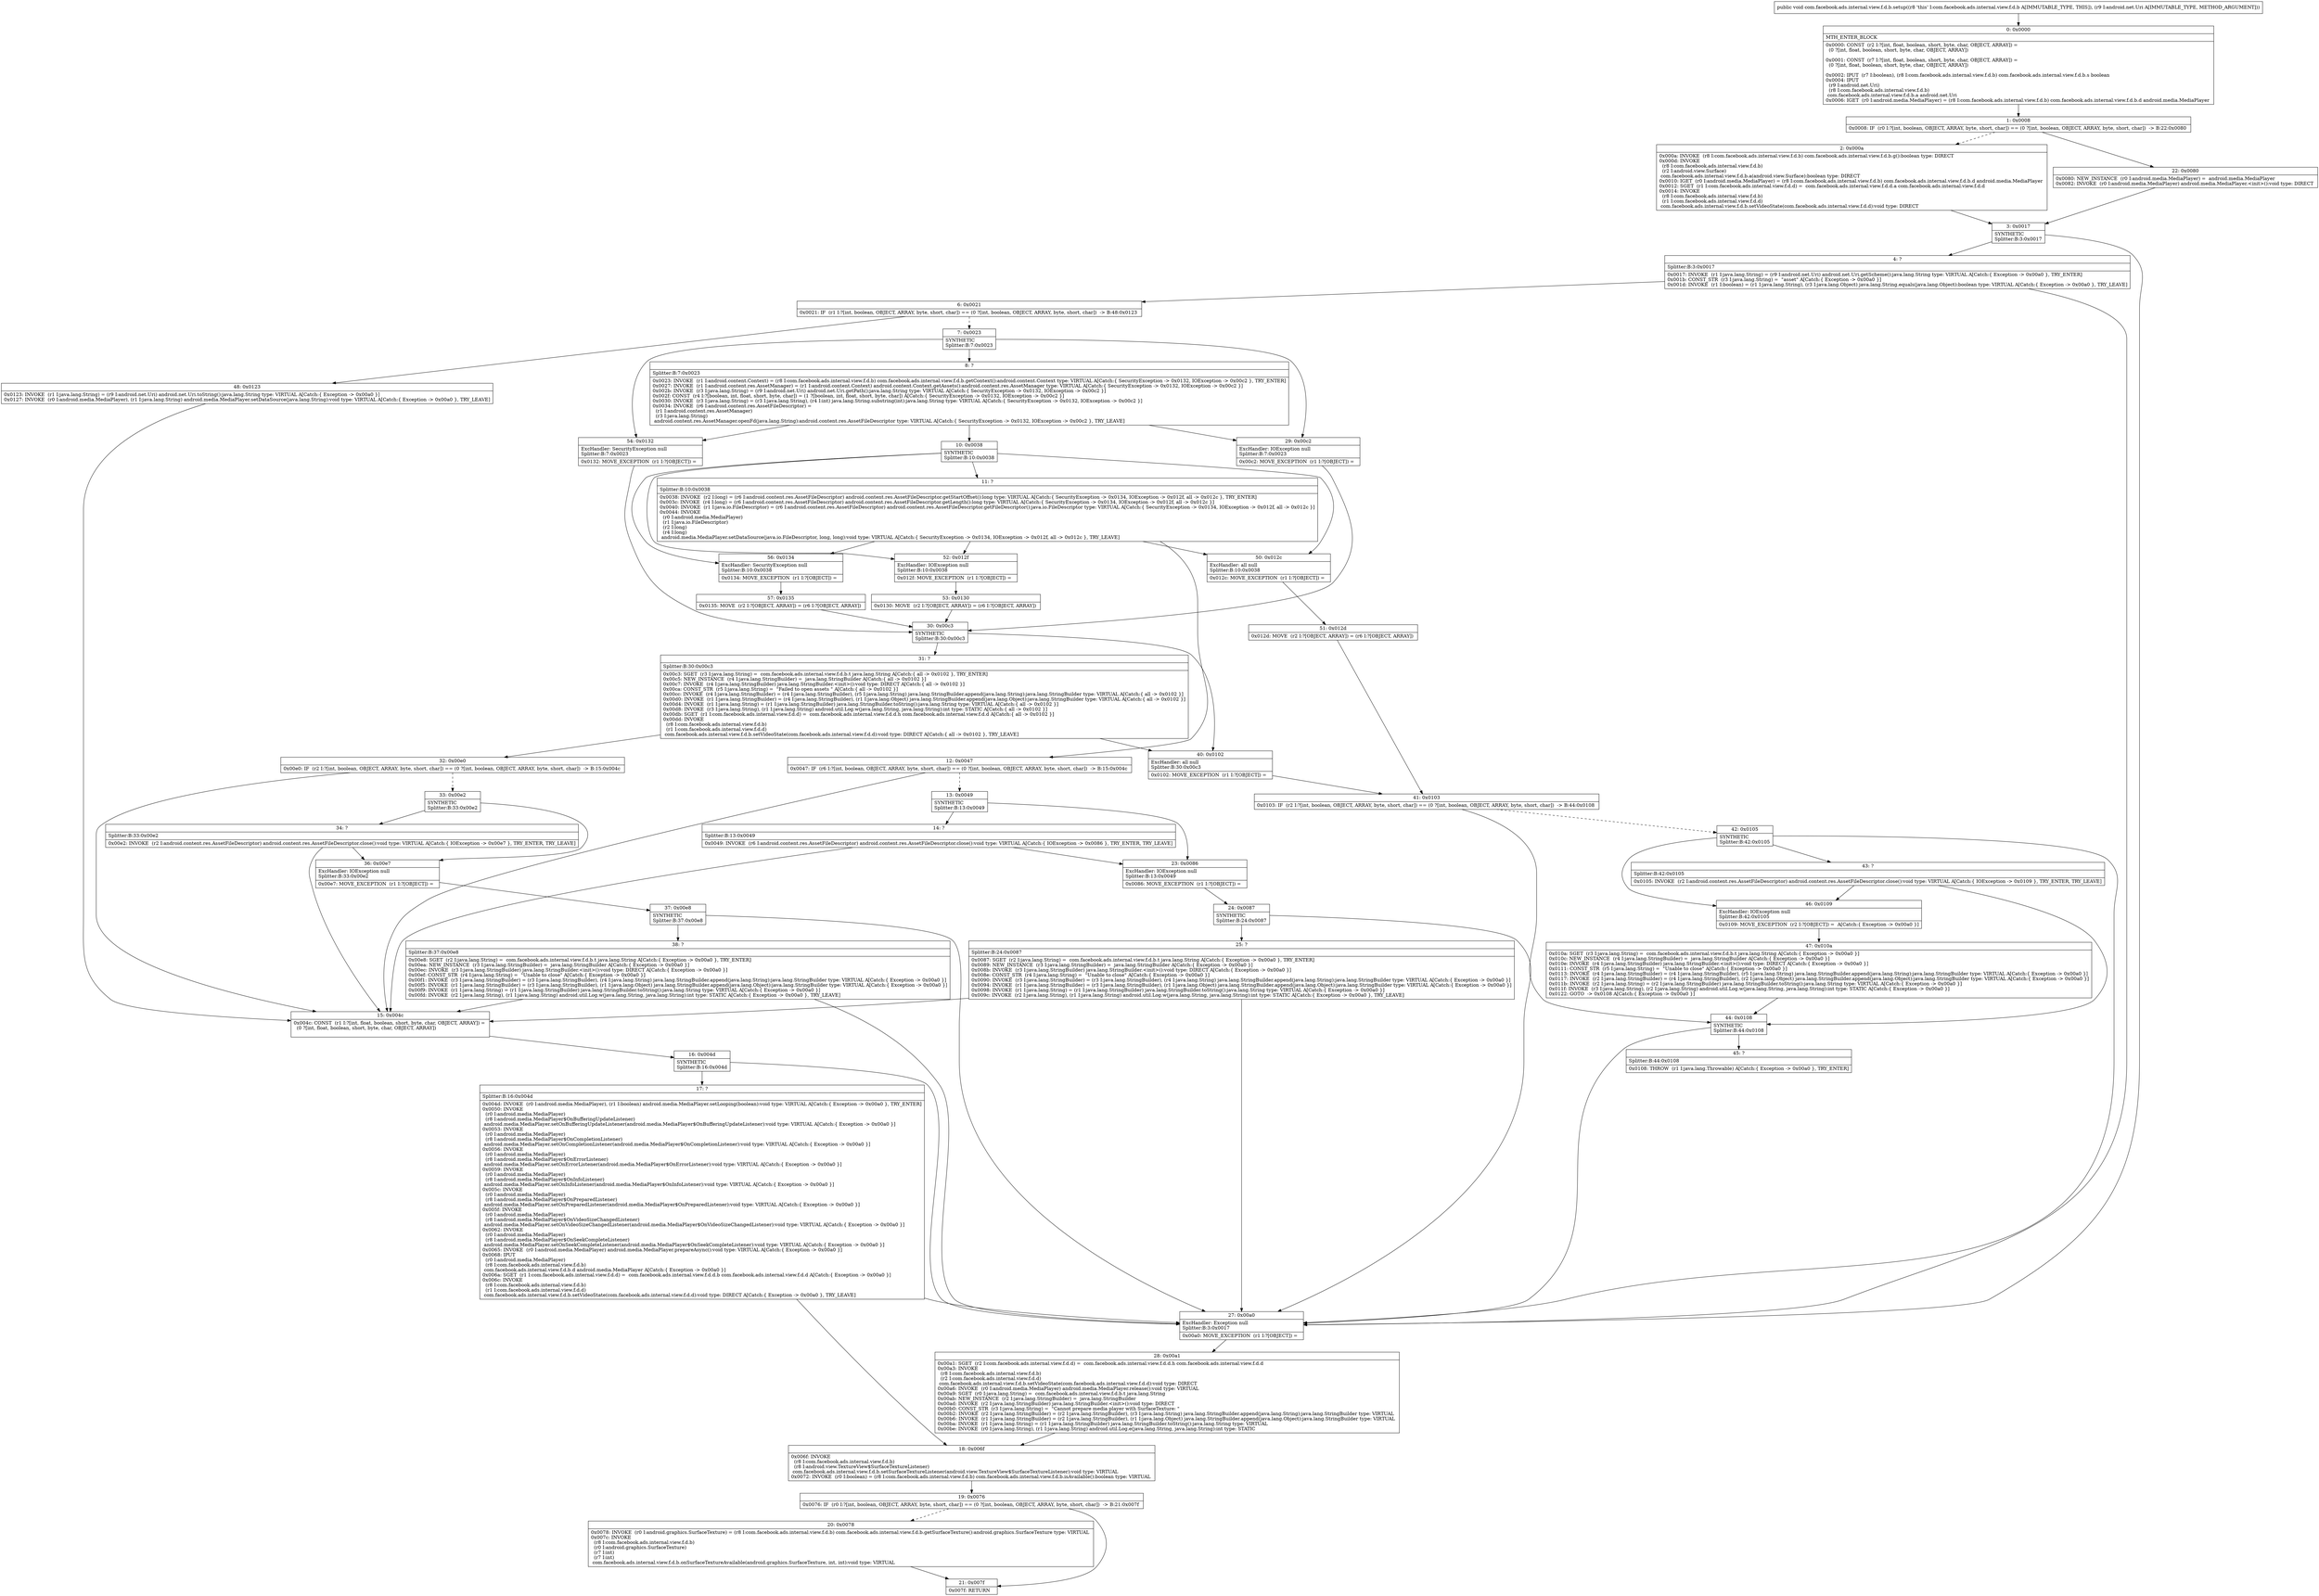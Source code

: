 digraph "CFG forcom.facebook.ads.internal.view.f.d.b.setup(Landroid\/net\/Uri;)V" {
Node_0 [shape=record,label="{0\:\ 0x0000|MTH_ENTER_BLOCK\l|0x0000: CONST  (r2 I:?[int, float, boolean, short, byte, char, OBJECT, ARRAY]) = \l  (0 ?[int, float, boolean, short, byte, char, OBJECT, ARRAY])\l \l0x0001: CONST  (r7 I:?[int, float, boolean, short, byte, char, OBJECT, ARRAY]) = \l  (0 ?[int, float, boolean, short, byte, char, OBJECT, ARRAY])\l \l0x0002: IPUT  (r7 I:boolean), (r8 I:com.facebook.ads.internal.view.f.d.b) com.facebook.ads.internal.view.f.d.b.s boolean \l0x0004: IPUT  \l  (r9 I:android.net.Uri)\l  (r8 I:com.facebook.ads.internal.view.f.d.b)\l com.facebook.ads.internal.view.f.d.b.a android.net.Uri \l0x0006: IGET  (r0 I:android.media.MediaPlayer) = (r8 I:com.facebook.ads.internal.view.f.d.b) com.facebook.ads.internal.view.f.d.b.d android.media.MediaPlayer \l}"];
Node_1 [shape=record,label="{1\:\ 0x0008|0x0008: IF  (r0 I:?[int, boolean, OBJECT, ARRAY, byte, short, char]) == (0 ?[int, boolean, OBJECT, ARRAY, byte, short, char])  \-\> B:22:0x0080 \l}"];
Node_2 [shape=record,label="{2\:\ 0x000a|0x000a: INVOKE  (r8 I:com.facebook.ads.internal.view.f.d.b) com.facebook.ads.internal.view.f.d.b.g():boolean type: DIRECT \l0x000d: INVOKE  \l  (r8 I:com.facebook.ads.internal.view.f.d.b)\l  (r2 I:android.view.Surface)\l com.facebook.ads.internal.view.f.d.b.a(android.view.Surface):boolean type: DIRECT \l0x0010: IGET  (r0 I:android.media.MediaPlayer) = (r8 I:com.facebook.ads.internal.view.f.d.b) com.facebook.ads.internal.view.f.d.b.d android.media.MediaPlayer \l0x0012: SGET  (r1 I:com.facebook.ads.internal.view.f.d.d) =  com.facebook.ads.internal.view.f.d.d.a com.facebook.ads.internal.view.f.d.d \l0x0014: INVOKE  \l  (r8 I:com.facebook.ads.internal.view.f.d.b)\l  (r1 I:com.facebook.ads.internal.view.f.d.d)\l com.facebook.ads.internal.view.f.d.b.setVideoState(com.facebook.ads.internal.view.f.d.d):void type: DIRECT \l}"];
Node_3 [shape=record,label="{3\:\ 0x0017|SYNTHETIC\lSplitter:B:3:0x0017\l}"];
Node_4 [shape=record,label="{4\:\ ?|Splitter:B:3:0x0017\l|0x0017: INVOKE  (r1 I:java.lang.String) = (r9 I:android.net.Uri) android.net.Uri.getScheme():java.lang.String type: VIRTUAL A[Catch:\{ Exception \-\> 0x00a0 \}, TRY_ENTER]\l0x001b: CONST_STR  (r3 I:java.lang.String) =  \"asset\" A[Catch:\{ Exception \-\> 0x00a0 \}]\l0x001d: INVOKE  (r1 I:boolean) = (r1 I:java.lang.String), (r3 I:java.lang.Object) java.lang.String.equals(java.lang.Object):boolean type: VIRTUAL A[Catch:\{ Exception \-\> 0x00a0 \}, TRY_LEAVE]\l}"];
Node_6 [shape=record,label="{6\:\ 0x0021|0x0021: IF  (r1 I:?[int, boolean, OBJECT, ARRAY, byte, short, char]) == (0 ?[int, boolean, OBJECT, ARRAY, byte, short, char])  \-\> B:48:0x0123 \l}"];
Node_7 [shape=record,label="{7\:\ 0x0023|SYNTHETIC\lSplitter:B:7:0x0023\l}"];
Node_8 [shape=record,label="{8\:\ ?|Splitter:B:7:0x0023\l|0x0023: INVOKE  (r1 I:android.content.Context) = (r8 I:com.facebook.ads.internal.view.f.d.b) com.facebook.ads.internal.view.f.d.b.getContext():android.content.Context type: VIRTUAL A[Catch:\{ SecurityException \-\> 0x0132, IOException \-\> 0x00c2 \}, TRY_ENTER]\l0x0027: INVOKE  (r1 I:android.content.res.AssetManager) = (r1 I:android.content.Context) android.content.Context.getAssets():android.content.res.AssetManager type: VIRTUAL A[Catch:\{ SecurityException \-\> 0x0132, IOException \-\> 0x00c2 \}]\l0x002b: INVOKE  (r3 I:java.lang.String) = (r9 I:android.net.Uri) android.net.Uri.getPath():java.lang.String type: VIRTUAL A[Catch:\{ SecurityException \-\> 0x0132, IOException \-\> 0x00c2 \}]\l0x002f: CONST  (r4 I:?[boolean, int, float, short, byte, char]) = (1 ?[boolean, int, float, short, byte, char]) A[Catch:\{ SecurityException \-\> 0x0132, IOException \-\> 0x00c2 \}]\l0x0030: INVOKE  (r3 I:java.lang.String) = (r3 I:java.lang.String), (r4 I:int) java.lang.String.substring(int):java.lang.String type: VIRTUAL A[Catch:\{ SecurityException \-\> 0x0132, IOException \-\> 0x00c2 \}]\l0x0034: INVOKE  (r6 I:android.content.res.AssetFileDescriptor) = \l  (r1 I:android.content.res.AssetManager)\l  (r3 I:java.lang.String)\l android.content.res.AssetManager.openFd(java.lang.String):android.content.res.AssetFileDescriptor type: VIRTUAL A[Catch:\{ SecurityException \-\> 0x0132, IOException \-\> 0x00c2 \}, TRY_LEAVE]\l}"];
Node_10 [shape=record,label="{10\:\ 0x0038|SYNTHETIC\lSplitter:B:10:0x0038\l}"];
Node_11 [shape=record,label="{11\:\ ?|Splitter:B:10:0x0038\l|0x0038: INVOKE  (r2 I:long) = (r6 I:android.content.res.AssetFileDescriptor) android.content.res.AssetFileDescriptor.getStartOffset():long type: VIRTUAL A[Catch:\{ SecurityException \-\> 0x0134, IOException \-\> 0x012f, all \-\> 0x012c \}, TRY_ENTER]\l0x003c: INVOKE  (r4 I:long) = (r6 I:android.content.res.AssetFileDescriptor) android.content.res.AssetFileDescriptor.getLength():long type: VIRTUAL A[Catch:\{ SecurityException \-\> 0x0134, IOException \-\> 0x012f, all \-\> 0x012c \}]\l0x0040: INVOKE  (r1 I:java.io.FileDescriptor) = (r6 I:android.content.res.AssetFileDescriptor) android.content.res.AssetFileDescriptor.getFileDescriptor():java.io.FileDescriptor type: VIRTUAL A[Catch:\{ SecurityException \-\> 0x0134, IOException \-\> 0x012f, all \-\> 0x012c \}]\l0x0044: INVOKE  \l  (r0 I:android.media.MediaPlayer)\l  (r1 I:java.io.FileDescriptor)\l  (r2 I:long)\l  (r4 I:long)\l android.media.MediaPlayer.setDataSource(java.io.FileDescriptor, long, long):void type: VIRTUAL A[Catch:\{ SecurityException \-\> 0x0134, IOException \-\> 0x012f, all \-\> 0x012c \}, TRY_LEAVE]\l}"];
Node_12 [shape=record,label="{12\:\ 0x0047|0x0047: IF  (r6 I:?[int, boolean, OBJECT, ARRAY, byte, short, char]) == (0 ?[int, boolean, OBJECT, ARRAY, byte, short, char])  \-\> B:15:0x004c \l}"];
Node_13 [shape=record,label="{13\:\ 0x0049|SYNTHETIC\lSplitter:B:13:0x0049\l}"];
Node_14 [shape=record,label="{14\:\ ?|Splitter:B:13:0x0049\l|0x0049: INVOKE  (r6 I:android.content.res.AssetFileDescriptor) android.content.res.AssetFileDescriptor.close():void type: VIRTUAL A[Catch:\{ IOException \-\> 0x0086 \}, TRY_ENTER, TRY_LEAVE]\l}"];
Node_15 [shape=record,label="{15\:\ 0x004c|0x004c: CONST  (r1 I:?[int, float, boolean, short, byte, char, OBJECT, ARRAY]) = \l  (0 ?[int, float, boolean, short, byte, char, OBJECT, ARRAY])\l \l}"];
Node_16 [shape=record,label="{16\:\ 0x004d|SYNTHETIC\lSplitter:B:16:0x004d\l}"];
Node_17 [shape=record,label="{17\:\ ?|Splitter:B:16:0x004d\l|0x004d: INVOKE  (r0 I:android.media.MediaPlayer), (r1 I:boolean) android.media.MediaPlayer.setLooping(boolean):void type: VIRTUAL A[Catch:\{ Exception \-\> 0x00a0 \}, TRY_ENTER]\l0x0050: INVOKE  \l  (r0 I:android.media.MediaPlayer)\l  (r8 I:android.media.MediaPlayer$OnBufferingUpdateListener)\l android.media.MediaPlayer.setOnBufferingUpdateListener(android.media.MediaPlayer$OnBufferingUpdateListener):void type: VIRTUAL A[Catch:\{ Exception \-\> 0x00a0 \}]\l0x0053: INVOKE  \l  (r0 I:android.media.MediaPlayer)\l  (r8 I:android.media.MediaPlayer$OnCompletionListener)\l android.media.MediaPlayer.setOnCompletionListener(android.media.MediaPlayer$OnCompletionListener):void type: VIRTUAL A[Catch:\{ Exception \-\> 0x00a0 \}]\l0x0056: INVOKE  \l  (r0 I:android.media.MediaPlayer)\l  (r8 I:android.media.MediaPlayer$OnErrorListener)\l android.media.MediaPlayer.setOnErrorListener(android.media.MediaPlayer$OnErrorListener):void type: VIRTUAL A[Catch:\{ Exception \-\> 0x00a0 \}]\l0x0059: INVOKE  \l  (r0 I:android.media.MediaPlayer)\l  (r8 I:android.media.MediaPlayer$OnInfoListener)\l android.media.MediaPlayer.setOnInfoListener(android.media.MediaPlayer$OnInfoListener):void type: VIRTUAL A[Catch:\{ Exception \-\> 0x00a0 \}]\l0x005c: INVOKE  \l  (r0 I:android.media.MediaPlayer)\l  (r8 I:android.media.MediaPlayer$OnPreparedListener)\l android.media.MediaPlayer.setOnPreparedListener(android.media.MediaPlayer$OnPreparedListener):void type: VIRTUAL A[Catch:\{ Exception \-\> 0x00a0 \}]\l0x005f: INVOKE  \l  (r0 I:android.media.MediaPlayer)\l  (r8 I:android.media.MediaPlayer$OnVideoSizeChangedListener)\l android.media.MediaPlayer.setOnVideoSizeChangedListener(android.media.MediaPlayer$OnVideoSizeChangedListener):void type: VIRTUAL A[Catch:\{ Exception \-\> 0x00a0 \}]\l0x0062: INVOKE  \l  (r0 I:android.media.MediaPlayer)\l  (r8 I:android.media.MediaPlayer$OnSeekCompleteListener)\l android.media.MediaPlayer.setOnSeekCompleteListener(android.media.MediaPlayer$OnSeekCompleteListener):void type: VIRTUAL A[Catch:\{ Exception \-\> 0x00a0 \}]\l0x0065: INVOKE  (r0 I:android.media.MediaPlayer) android.media.MediaPlayer.prepareAsync():void type: VIRTUAL A[Catch:\{ Exception \-\> 0x00a0 \}]\l0x0068: IPUT  \l  (r0 I:android.media.MediaPlayer)\l  (r8 I:com.facebook.ads.internal.view.f.d.b)\l com.facebook.ads.internal.view.f.d.b.d android.media.MediaPlayer A[Catch:\{ Exception \-\> 0x00a0 \}]\l0x006a: SGET  (r1 I:com.facebook.ads.internal.view.f.d.d) =  com.facebook.ads.internal.view.f.d.d.b com.facebook.ads.internal.view.f.d.d A[Catch:\{ Exception \-\> 0x00a0 \}]\l0x006c: INVOKE  \l  (r8 I:com.facebook.ads.internal.view.f.d.b)\l  (r1 I:com.facebook.ads.internal.view.f.d.d)\l com.facebook.ads.internal.view.f.d.b.setVideoState(com.facebook.ads.internal.view.f.d.d):void type: DIRECT A[Catch:\{ Exception \-\> 0x00a0 \}, TRY_LEAVE]\l}"];
Node_18 [shape=record,label="{18\:\ 0x006f|0x006f: INVOKE  \l  (r8 I:com.facebook.ads.internal.view.f.d.b)\l  (r8 I:android.view.TextureView$SurfaceTextureListener)\l com.facebook.ads.internal.view.f.d.b.setSurfaceTextureListener(android.view.TextureView$SurfaceTextureListener):void type: VIRTUAL \l0x0072: INVOKE  (r0 I:boolean) = (r8 I:com.facebook.ads.internal.view.f.d.b) com.facebook.ads.internal.view.f.d.b.isAvailable():boolean type: VIRTUAL \l}"];
Node_19 [shape=record,label="{19\:\ 0x0076|0x0076: IF  (r0 I:?[int, boolean, OBJECT, ARRAY, byte, short, char]) == (0 ?[int, boolean, OBJECT, ARRAY, byte, short, char])  \-\> B:21:0x007f \l}"];
Node_20 [shape=record,label="{20\:\ 0x0078|0x0078: INVOKE  (r0 I:android.graphics.SurfaceTexture) = (r8 I:com.facebook.ads.internal.view.f.d.b) com.facebook.ads.internal.view.f.d.b.getSurfaceTexture():android.graphics.SurfaceTexture type: VIRTUAL \l0x007c: INVOKE  \l  (r8 I:com.facebook.ads.internal.view.f.d.b)\l  (r0 I:android.graphics.SurfaceTexture)\l  (r7 I:int)\l  (r7 I:int)\l com.facebook.ads.internal.view.f.d.b.onSurfaceTextureAvailable(android.graphics.SurfaceTexture, int, int):void type: VIRTUAL \l}"];
Node_21 [shape=record,label="{21\:\ 0x007f|0x007f: RETURN   \l}"];
Node_22 [shape=record,label="{22\:\ 0x0080|0x0080: NEW_INSTANCE  (r0 I:android.media.MediaPlayer) =  android.media.MediaPlayer \l0x0082: INVOKE  (r0 I:android.media.MediaPlayer) android.media.MediaPlayer.\<init\>():void type: DIRECT \l}"];
Node_23 [shape=record,label="{23\:\ 0x0086|ExcHandler: IOException null\lSplitter:B:13:0x0049\l|0x0086: MOVE_EXCEPTION  (r1 I:?[OBJECT]) =  \l}"];
Node_24 [shape=record,label="{24\:\ 0x0087|SYNTHETIC\lSplitter:B:24:0x0087\l}"];
Node_25 [shape=record,label="{25\:\ ?|Splitter:B:24:0x0087\l|0x0087: SGET  (r2 I:java.lang.String) =  com.facebook.ads.internal.view.f.d.b.t java.lang.String A[Catch:\{ Exception \-\> 0x00a0 \}, TRY_ENTER]\l0x0089: NEW_INSTANCE  (r3 I:java.lang.StringBuilder) =  java.lang.StringBuilder A[Catch:\{ Exception \-\> 0x00a0 \}]\l0x008b: INVOKE  (r3 I:java.lang.StringBuilder) java.lang.StringBuilder.\<init\>():void type: DIRECT A[Catch:\{ Exception \-\> 0x00a0 \}]\l0x008e: CONST_STR  (r4 I:java.lang.String) =  \"Unable to close\" A[Catch:\{ Exception \-\> 0x00a0 \}]\l0x0090: INVOKE  (r3 I:java.lang.StringBuilder) = (r3 I:java.lang.StringBuilder), (r4 I:java.lang.String) java.lang.StringBuilder.append(java.lang.String):java.lang.StringBuilder type: VIRTUAL A[Catch:\{ Exception \-\> 0x00a0 \}]\l0x0094: INVOKE  (r1 I:java.lang.StringBuilder) = (r3 I:java.lang.StringBuilder), (r1 I:java.lang.Object) java.lang.StringBuilder.append(java.lang.Object):java.lang.StringBuilder type: VIRTUAL A[Catch:\{ Exception \-\> 0x00a0 \}]\l0x0098: INVOKE  (r1 I:java.lang.String) = (r1 I:java.lang.StringBuilder) java.lang.StringBuilder.toString():java.lang.String type: VIRTUAL A[Catch:\{ Exception \-\> 0x00a0 \}]\l0x009c: INVOKE  (r2 I:java.lang.String), (r1 I:java.lang.String) android.util.Log.w(java.lang.String, java.lang.String):int type: STATIC A[Catch:\{ Exception \-\> 0x00a0 \}, TRY_LEAVE]\l}"];
Node_27 [shape=record,label="{27\:\ 0x00a0|ExcHandler: Exception null\lSplitter:B:3:0x0017\l|0x00a0: MOVE_EXCEPTION  (r1 I:?[OBJECT]) =  \l}"];
Node_28 [shape=record,label="{28\:\ 0x00a1|0x00a1: SGET  (r2 I:com.facebook.ads.internal.view.f.d.d) =  com.facebook.ads.internal.view.f.d.d.h com.facebook.ads.internal.view.f.d.d \l0x00a3: INVOKE  \l  (r8 I:com.facebook.ads.internal.view.f.d.b)\l  (r2 I:com.facebook.ads.internal.view.f.d.d)\l com.facebook.ads.internal.view.f.d.b.setVideoState(com.facebook.ads.internal.view.f.d.d):void type: DIRECT \l0x00a6: INVOKE  (r0 I:android.media.MediaPlayer) android.media.MediaPlayer.release():void type: VIRTUAL \l0x00a9: SGET  (r0 I:java.lang.String) =  com.facebook.ads.internal.view.f.d.b.t java.lang.String \l0x00ab: NEW_INSTANCE  (r2 I:java.lang.StringBuilder) =  java.lang.StringBuilder \l0x00ad: INVOKE  (r2 I:java.lang.StringBuilder) java.lang.StringBuilder.\<init\>():void type: DIRECT \l0x00b0: CONST_STR  (r3 I:java.lang.String) =  \"Cannot prepare media player with SurfaceTexture: \" \l0x00b2: INVOKE  (r2 I:java.lang.StringBuilder) = (r2 I:java.lang.StringBuilder), (r3 I:java.lang.String) java.lang.StringBuilder.append(java.lang.String):java.lang.StringBuilder type: VIRTUAL \l0x00b6: INVOKE  (r1 I:java.lang.StringBuilder) = (r2 I:java.lang.StringBuilder), (r1 I:java.lang.Object) java.lang.StringBuilder.append(java.lang.Object):java.lang.StringBuilder type: VIRTUAL \l0x00ba: INVOKE  (r1 I:java.lang.String) = (r1 I:java.lang.StringBuilder) java.lang.StringBuilder.toString():java.lang.String type: VIRTUAL \l0x00be: INVOKE  (r0 I:java.lang.String), (r1 I:java.lang.String) android.util.Log.e(java.lang.String, java.lang.String):int type: STATIC \l}"];
Node_29 [shape=record,label="{29\:\ 0x00c2|ExcHandler: IOException null\lSplitter:B:7:0x0023\l|0x00c2: MOVE_EXCEPTION  (r1 I:?[OBJECT]) =  \l}"];
Node_30 [shape=record,label="{30\:\ 0x00c3|SYNTHETIC\lSplitter:B:30:0x00c3\l}"];
Node_31 [shape=record,label="{31\:\ ?|Splitter:B:30:0x00c3\l|0x00c3: SGET  (r3 I:java.lang.String) =  com.facebook.ads.internal.view.f.d.b.t java.lang.String A[Catch:\{ all \-\> 0x0102 \}, TRY_ENTER]\l0x00c5: NEW_INSTANCE  (r4 I:java.lang.StringBuilder) =  java.lang.StringBuilder A[Catch:\{ all \-\> 0x0102 \}]\l0x00c7: INVOKE  (r4 I:java.lang.StringBuilder) java.lang.StringBuilder.\<init\>():void type: DIRECT A[Catch:\{ all \-\> 0x0102 \}]\l0x00ca: CONST_STR  (r5 I:java.lang.String) =  \"Failed to open assets \" A[Catch:\{ all \-\> 0x0102 \}]\l0x00cc: INVOKE  (r4 I:java.lang.StringBuilder) = (r4 I:java.lang.StringBuilder), (r5 I:java.lang.String) java.lang.StringBuilder.append(java.lang.String):java.lang.StringBuilder type: VIRTUAL A[Catch:\{ all \-\> 0x0102 \}]\l0x00d0: INVOKE  (r1 I:java.lang.StringBuilder) = (r4 I:java.lang.StringBuilder), (r1 I:java.lang.Object) java.lang.StringBuilder.append(java.lang.Object):java.lang.StringBuilder type: VIRTUAL A[Catch:\{ all \-\> 0x0102 \}]\l0x00d4: INVOKE  (r1 I:java.lang.String) = (r1 I:java.lang.StringBuilder) java.lang.StringBuilder.toString():java.lang.String type: VIRTUAL A[Catch:\{ all \-\> 0x0102 \}]\l0x00d8: INVOKE  (r3 I:java.lang.String), (r1 I:java.lang.String) android.util.Log.w(java.lang.String, java.lang.String):int type: STATIC A[Catch:\{ all \-\> 0x0102 \}]\l0x00db: SGET  (r1 I:com.facebook.ads.internal.view.f.d.d) =  com.facebook.ads.internal.view.f.d.d.h com.facebook.ads.internal.view.f.d.d A[Catch:\{ all \-\> 0x0102 \}]\l0x00dd: INVOKE  \l  (r8 I:com.facebook.ads.internal.view.f.d.b)\l  (r1 I:com.facebook.ads.internal.view.f.d.d)\l com.facebook.ads.internal.view.f.d.b.setVideoState(com.facebook.ads.internal.view.f.d.d):void type: DIRECT A[Catch:\{ all \-\> 0x0102 \}, TRY_LEAVE]\l}"];
Node_32 [shape=record,label="{32\:\ 0x00e0|0x00e0: IF  (r2 I:?[int, boolean, OBJECT, ARRAY, byte, short, char]) == (0 ?[int, boolean, OBJECT, ARRAY, byte, short, char])  \-\> B:15:0x004c \l}"];
Node_33 [shape=record,label="{33\:\ 0x00e2|SYNTHETIC\lSplitter:B:33:0x00e2\l}"];
Node_34 [shape=record,label="{34\:\ ?|Splitter:B:33:0x00e2\l|0x00e2: INVOKE  (r2 I:android.content.res.AssetFileDescriptor) android.content.res.AssetFileDescriptor.close():void type: VIRTUAL A[Catch:\{ IOException \-\> 0x00e7 \}, TRY_ENTER, TRY_LEAVE]\l}"];
Node_36 [shape=record,label="{36\:\ 0x00e7|ExcHandler: IOException null\lSplitter:B:33:0x00e2\l|0x00e7: MOVE_EXCEPTION  (r1 I:?[OBJECT]) =  \l}"];
Node_37 [shape=record,label="{37\:\ 0x00e8|SYNTHETIC\lSplitter:B:37:0x00e8\l}"];
Node_38 [shape=record,label="{38\:\ ?|Splitter:B:37:0x00e8\l|0x00e8: SGET  (r2 I:java.lang.String) =  com.facebook.ads.internal.view.f.d.b.t java.lang.String A[Catch:\{ Exception \-\> 0x00a0 \}, TRY_ENTER]\l0x00ea: NEW_INSTANCE  (r3 I:java.lang.StringBuilder) =  java.lang.StringBuilder A[Catch:\{ Exception \-\> 0x00a0 \}]\l0x00ec: INVOKE  (r3 I:java.lang.StringBuilder) java.lang.StringBuilder.\<init\>():void type: DIRECT A[Catch:\{ Exception \-\> 0x00a0 \}]\l0x00ef: CONST_STR  (r4 I:java.lang.String) =  \"Unable to close\" A[Catch:\{ Exception \-\> 0x00a0 \}]\l0x00f1: INVOKE  (r3 I:java.lang.StringBuilder) = (r3 I:java.lang.StringBuilder), (r4 I:java.lang.String) java.lang.StringBuilder.append(java.lang.String):java.lang.StringBuilder type: VIRTUAL A[Catch:\{ Exception \-\> 0x00a0 \}]\l0x00f5: INVOKE  (r1 I:java.lang.StringBuilder) = (r3 I:java.lang.StringBuilder), (r1 I:java.lang.Object) java.lang.StringBuilder.append(java.lang.Object):java.lang.StringBuilder type: VIRTUAL A[Catch:\{ Exception \-\> 0x00a0 \}]\l0x00f9: INVOKE  (r1 I:java.lang.String) = (r1 I:java.lang.StringBuilder) java.lang.StringBuilder.toString():java.lang.String type: VIRTUAL A[Catch:\{ Exception \-\> 0x00a0 \}]\l0x00fd: INVOKE  (r2 I:java.lang.String), (r1 I:java.lang.String) android.util.Log.w(java.lang.String, java.lang.String):int type: STATIC A[Catch:\{ Exception \-\> 0x00a0 \}, TRY_LEAVE]\l}"];
Node_40 [shape=record,label="{40\:\ 0x0102|ExcHandler: all null\lSplitter:B:30:0x00c3\l|0x0102: MOVE_EXCEPTION  (r1 I:?[OBJECT]) =  \l}"];
Node_41 [shape=record,label="{41\:\ 0x0103|0x0103: IF  (r2 I:?[int, boolean, OBJECT, ARRAY, byte, short, char]) == (0 ?[int, boolean, OBJECT, ARRAY, byte, short, char])  \-\> B:44:0x0108 \l}"];
Node_42 [shape=record,label="{42\:\ 0x0105|SYNTHETIC\lSplitter:B:42:0x0105\l}"];
Node_43 [shape=record,label="{43\:\ ?|Splitter:B:42:0x0105\l|0x0105: INVOKE  (r2 I:android.content.res.AssetFileDescriptor) android.content.res.AssetFileDescriptor.close():void type: VIRTUAL A[Catch:\{ IOException \-\> 0x0109 \}, TRY_ENTER, TRY_LEAVE]\l}"];
Node_44 [shape=record,label="{44\:\ 0x0108|SYNTHETIC\lSplitter:B:44:0x0108\l}"];
Node_45 [shape=record,label="{45\:\ ?|Splitter:B:44:0x0108\l|0x0108: THROW  (r1 I:java.lang.Throwable) A[Catch:\{ Exception \-\> 0x00a0 \}, TRY_ENTER]\l}"];
Node_46 [shape=record,label="{46\:\ 0x0109|ExcHandler: IOException null\lSplitter:B:42:0x0105\l|0x0109: MOVE_EXCEPTION  (r2 I:?[OBJECT]) =  A[Catch:\{ Exception \-\> 0x00a0 \}]\l}"];
Node_47 [shape=record,label="{47\:\ 0x010a|0x010a: SGET  (r3 I:java.lang.String) =  com.facebook.ads.internal.view.f.d.b.t java.lang.String A[Catch:\{ Exception \-\> 0x00a0 \}]\l0x010c: NEW_INSTANCE  (r4 I:java.lang.StringBuilder) =  java.lang.StringBuilder A[Catch:\{ Exception \-\> 0x00a0 \}]\l0x010e: INVOKE  (r4 I:java.lang.StringBuilder) java.lang.StringBuilder.\<init\>():void type: DIRECT A[Catch:\{ Exception \-\> 0x00a0 \}]\l0x0111: CONST_STR  (r5 I:java.lang.String) =  \"Unable to close\" A[Catch:\{ Exception \-\> 0x00a0 \}]\l0x0113: INVOKE  (r4 I:java.lang.StringBuilder) = (r4 I:java.lang.StringBuilder), (r5 I:java.lang.String) java.lang.StringBuilder.append(java.lang.String):java.lang.StringBuilder type: VIRTUAL A[Catch:\{ Exception \-\> 0x00a0 \}]\l0x0117: INVOKE  (r2 I:java.lang.StringBuilder) = (r4 I:java.lang.StringBuilder), (r2 I:java.lang.Object) java.lang.StringBuilder.append(java.lang.Object):java.lang.StringBuilder type: VIRTUAL A[Catch:\{ Exception \-\> 0x00a0 \}]\l0x011b: INVOKE  (r2 I:java.lang.String) = (r2 I:java.lang.StringBuilder) java.lang.StringBuilder.toString():java.lang.String type: VIRTUAL A[Catch:\{ Exception \-\> 0x00a0 \}]\l0x011f: INVOKE  (r3 I:java.lang.String), (r2 I:java.lang.String) android.util.Log.w(java.lang.String, java.lang.String):int type: STATIC A[Catch:\{ Exception \-\> 0x00a0 \}]\l0x0122: GOTO  \-\> 0x0108 A[Catch:\{ Exception \-\> 0x00a0 \}]\l}"];
Node_48 [shape=record,label="{48\:\ 0x0123|0x0123: INVOKE  (r1 I:java.lang.String) = (r9 I:android.net.Uri) android.net.Uri.toString():java.lang.String type: VIRTUAL A[Catch:\{ Exception \-\> 0x00a0 \}]\l0x0127: INVOKE  (r0 I:android.media.MediaPlayer), (r1 I:java.lang.String) android.media.MediaPlayer.setDataSource(java.lang.String):void type: VIRTUAL A[Catch:\{ Exception \-\> 0x00a0 \}, TRY_LEAVE]\l}"];
Node_50 [shape=record,label="{50\:\ 0x012c|ExcHandler: all null\lSplitter:B:10:0x0038\l|0x012c: MOVE_EXCEPTION  (r1 I:?[OBJECT]) =  \l}"];
Node_51 [shape=record,label="{51\:\ 0x012d|0x012d: MOVE  (r2 I:?[OBJECT, ARRAY]) = (r6 I:?[OBJECT, ARRAY]) \l}"];
Node_52 [shape=record,label="{52\:\ 0x012f|ExcHandler: IOException null\lSplitter:B:10:0x0038\l|0x012f: MOVE_EXCEPTION  (r1 I:?[OBJECT]) =  \l}"];
Node_53 [shape=record,label="{53\:\ 0x0130|0x0130: MOVE  (r2 I:?[OBJECT, ARRAY]) = (r6 I:?[OBJECT, ARRAY]) \l}"];
Node_54 [shape=record,label="{54\:\ 0x0132|ExcHandler: SecurityException null\lSplitter:B:7:0x0023\l|0x0132: MOVE_EXCEPTION  (r1 I:?[OBJECT]) =  \l}"];
Node_56 [shape=record,label="{56\:\ 0x0134|ExcHandler: SecurityException null\lSplitter:B:10:0x0038\l|0x0134: MOVE_EXCEPTION  (r1 I:?[OBJECT]) =  \l}"];
Node_57 [shape=record,label="{57\:\ 0x0135|0x0135: MOVE  (r2 I:?[OBJECT, ARRAY]) = (r6 I:?[OBJECT, ARRAY]) \l}"];
MethodNode[shape=record,label="{public void com.facebook.ads.internal.view.f.d.b.setup((r8 'this' I:com.facebook.ads.internal.view.f.d.b A[IMMUTABLE_TYPE, THIS]), (r9 I:android.net.Uri A[IMMUTABLE_TYPE, METHOD_ARGUMENT])) }"];
MethodNode -> Node_0;
Node_0 -> Node_1;
Node_1 -> Node_2[style=dashed];
Node_1 -> Node_22;
Node_2 -> Node_3;
Node_3 -> Node_4;
Node_3 -> Node_27;
Node_4 -> Node_27;
Node_4 -> Node_6;
Node_6 -> Node_7[style=dashed];
Node_6 -> Node_48;
Node_7 -> Node_8;
Node_7 -> Node_54;
Node_7 -> Node_29;
Node_8 -> Node_54;
Node_8 -> Node_29;
Node_8 -> Node_10;
Node_10 -> Node_11;
Node_10 -> Node_56;
Node_10 -> Node_52;
Node_10 -> Node_50;
Node_11 -> Node_12;
Node_11 -> Node_56;
Node_11 -> Node_52;
Node_11 -> Node_50;
Node_12 -> Node_13[style=dashed];
Node_12 -> Node_15;
Node_13 -> Node_14;
Node_13 -> Node_23;
Node_14 -> Node_15;
Node_14 -> Node_23;
Node_15 -> Node_16;
Node_16 -> Node_17;
Node_16 -> Node_27;
Node_17 -> Node_18;
Node_17 -> Node_27;
Node_18 -> Node_19;
Node_19 -> Node_20[style=dashed];
Node_19 -> Node_21;
Node_20 -> Node_21;
Node_22 -> Node_3;
Node_23 -> Node_24;
Node_24 -> Node_25;
Node_24 -> Node_27;
Node_25 -> Node_27;
Node_25 -> Node_15;
Node_27 -> Node_28;
Node_28 -> Node_18;
Node_29 -> Node_30;
Node_30 -> Node_31;
Node_30 -> Node_40;
Node_31 -> Node_32;
Node_31 -> Node_40;
Node_32 -> Node_15;
Node_32 -> Node_33[style=dashed];
Node_33 -> Node_34;
Node_33 -> Node_36;
Node_34 -> Node_36;
Node_34 -> Node_15;
Node_36 -> Node_37;
Node_37 -> Node_38;
Node_37 -> Node_27;
Node_38 -> Node_27;
Node_38 -> Node_15;
Node_40 -> Node_41;
Node_41 -> Node_42[style=dashed];
Node_41 -> Node_44;
Node_42 -> Node_43;
Node_42 -> Node_46;
Node_42 -> Node_27;
Node_43 -> Node_44;
Node_43 -> Node_46;
Node_44 -> Node_45;
Node_44 -> Node_27;
Node_46 -> Node_47;
Node_47 -> Node_44;
Node_48 -> Node_15;
Node_50 -> Node_51;
Node_51 -> Node_41;
Node_52 -> Node_53;
Node_53 -> Node_30;
Node_54 -> Node_30;
Node_56 -> Node_57;
Node_57 -> Node_30;
}

